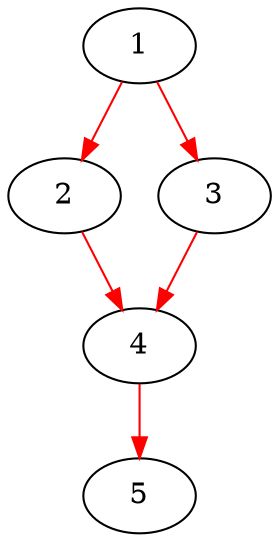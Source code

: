 ## Jagadeesh Vasudevamurthy ####
digraph g {
	edge [color=red]
	1 -> 2
	1 -> 3
	2 -> 4
	3 -> 4
	4 -> 5
}